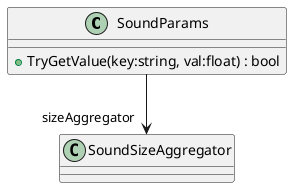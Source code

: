 @startuml
class SoundParams {
    + TryGetValue(key:string, val:float) : bool
}
SoundParams --> "sizeAggregator" SoundSizeAggregator
@enduml
